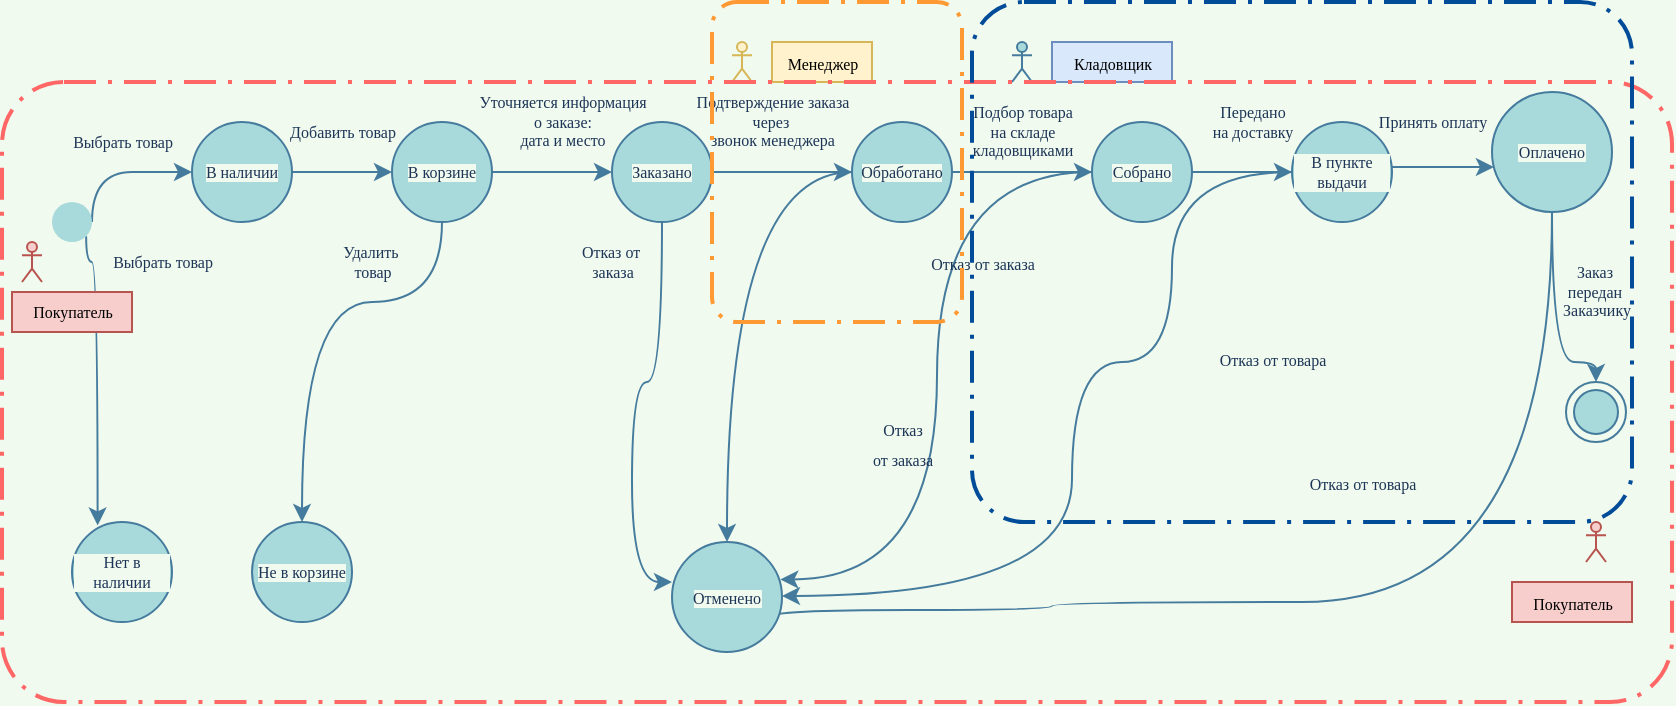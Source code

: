 <mxfile version="13.10.4" type="github">
  <diagram id="Aulx8SGMLd4pE7DQtHmH" name="Page-1">
    <mxGraphModel dx="865" dy="457" grid="1" gridSize="10" guides="1" tooltips="1" connect="1" arrows="1" fold="1" page="1" pageScale="1" pageWidth="827" pageHeight="1169" background="#F1FAEE" math="0" shadow="0">
      <root>
        <mxCell id="0" />
        <mxCell id="1" parent="0" />
        <mxCell id="x3f3UC0zCndn2XVZJsrk-11" style="edgeStyle=orthogonalEdgeStyle;orthogonalLoop=1;jettySize=auto;html=1;exitX=1;exitY=0.5;exitDx=0;exitDy=0;fontFamily=Comic Sans MS;fontSize=16;entryX=0;entryY=0.5;entryDx=0;entryDy=0;strokeColor=#457B9D;fontColor=#1D3557;labelBackgroundColor=#F1FAEE;curved=1;" parent="1" source="x3f3UC0zCndn2XVZJsrk-10" target="x3f3UC0zCndn2XVZJsrk-13" edge="1">
          <mxGeometry relative="1" as="geometry">
            <mxPoint x="130" y="95" as="targetPoint" />
            <Array as="points">
              <mxPoint x="90" y="95" />
              <mxPoint x="90" y="95" />
            </Array>
          </mxGeometry>
        </mxCell>
        <mxCell id="x3f3UC0zCndn2XVZJsrk-82" style="edgeStyle=elbowEdgeStyle;orthogonalLoop=1;jettySize=auto;elbow=vertical;html=1;exitX=1;exitY=1;exitDx=0;exitDy=0;entryX=0.256;entryY=0.034;entryDx=0;entryDy=0;entryPerimeter=0;fontFamily=Comic Sans MS;fontSize=8;fontColor=#1D3557;strokeColor=#457B9D;labelBackgroundColor=#F1FAEE;curved=1;" parent="1" source="x3f3UC0zCndn2XVZJsrk-10" target="x3f3UC0zCndn2XVZJsrk-30" edge="1">
          <mxGeometry relative="1" as="geometry">
            <Array as="points">
              <mxPoint x="47" y="140" />
            </Array>
          </mxGeometry>
        </mxCell>
        <mxCell id="x3f3UC0zCndn2XVZJsrk-10" value="" style="ellipse;fillColor=#A8DADC;strokeColor=none;labelBackgroundColor=none;fontFamily=Comic Sans MS;fontSize=16;fontColor=#1D3557;" parent="1" vertex="1">
          <mxGeometry x="30" y="110" width="20" height="20" as="geometry" />
        </mxCell>
        <mxCell id="x3f3UC0zCndn2XVZJsrk-15" style="edgeStyle=orthogonalEdgeStyle;orthogonalLoop=1;jettySize=auto;html=1;fontFamily=Comic Sans MS;fontSize=8;entryX=0;entryY=0.5;entryDx=0;entryDy=0;strokeColor=#457B9D;fontColor=#1D3557;labelBackgroundColor=#F1FAEE;curved=1;" parent="1" source="x3f3UC0zCndn2XVZJsrk-13" target="x3f3UC0zCndn2XVZJsrk-20" edge="1">
          <mxGeometry relative="1" as="geometry">
            <mxPoint x="210" y="95" as="targetPoint" />
            <Array as="points" />
          </mxGeometry>
        </mxCell>
        <mxCell id="x3f3UC0zCndn2XVZJsrk-13" value="&lt;font face=&quot;Comic Sans MS&quot;&gt;В наличии&lt;/font&gt;" style="ellipse;whiteSpace=wrap;html=1;aspect=fixed;fontSize=8;fillColor=#A8DADC;strokeColor=#457B9D;fontColor=#1D3557;labelBackgroundColor=#F1FAEE;" parent="1" vertex="1">
          <mxGeometry x="100" y="70" width="50" height="50" as="geometry" />
        </mxCell>
        <mxCell id="x3f3UC0zCndn2XVZJsrk-14" value="Выбрать товар" style="text;html=1;align=center;verticalAlign=middle;resizable=0;points=[];autosize=1;fontSize=8;fontFamily=Comic Sans MS;fontColor=#1D3557;" parent="1" vertex="1">
          <mxGeometry x="30" y="70" width="70" height="20" as="geometry" />
        </mxCell>
        <mxCell id="x3f3UC0zCndn2XVZJsrk-25" style="edgeStyle=orthogonalEdgeStyle;orthogonalLoop=1;jettySize=auto;html=1;entryX=0;entryY=0.5;entryDx=0;entryDy=0;fontFamily=Comic Sans MS;fontSize=8;strokeColor=#457B9D;fontColor=#1D3557;labelBackgroundColor=#F1FAEE;curved=1;" parent="1" source="x3f3UC0zCndn2XVZJsrk-20" target="x3f3UC0zCndn2XVZJsrk-24" edge="1">
          <mxGeometry relative="1" as="geometry" />
        </mxCell>
        <mxCell id="x3f3UC0zCndn2XVZJsrk-74" style="edgeStyle=elbowEdgeStyle;orthogonalLoop=1;jettySize=auto;elbow=vertical;html=1;exitX=0.5;exitY=1;exitDx=0;exitDy=0;fontFamily=Comic Sans MS;fontSize=8;fontColor=#1D3557;strokeColor=#457B9D;labelBackgroundColor=#F1FAEE;curved=1;" parent="1" source="x3f3UC0zCndn2XVZJsrk-20" target="x3f3UC0zCndn2XVZJsrk-73" edge="1">
          <mxGeometry relative="1" as="geometry">
            <Array as="points">
              <mxPoint x="225" y="160" />
            </Array>
          </mxGeometry>
        </mxCell>
        <mxCell id="x3f3UC0zCndn2XVZJsrk-20" value="В корзине" style="ellipse;whiteSpace=wrap;html=1;aspect=fixed;fontFamily=Comic Sans MS;fontSize=8;fillColor=#A8DADC;strokeColor=#457B9D;fontColor=#1D3557;labelBackgroundColor=#F1FAEE;" parent="1" vertex="1">
          <mxGeometry x="200" y="70" width="50" height="50" as="geometry" />
        </mxCell>
        <mxCell id="x3f3UC0zCndn2XVZJsrk-32" style="edgeStyle=orthogonalEdgeStyle;orthogonalLoop=1;jettySize=auto;html=1;fontFamily=Comic Sans MS;fontSize=8;strokeColor=#457B9D;fontColor=#1D3557;labelBackgroundColor=#F1FAEE;curved=1;" parent="1" source="x3f3UC0zCndn2XVZJsrk-24" target="x3f3UC0zCndn2XVZJsrk-31" edge="1">
          <mxGeometry relative="1" as="geometry" />
        </mxCell>
        <mxCell id="x3f3UC0zCndn2XVZJsrk-103" style="edgeStyle=orthogonalEdgeStyle;orthogonalLoop=1;jettySize=auto;html=1;strokeColor=#457B9D;fontColor=#1D3557;entryX=0;entryY=0.364;entryDx=0;entryDy=0;entryPerimeter=0;labelBackgroundColor=#F1FAEE;curved=1;" parent="1" source="x3f3UC0zCndn2XVZJsrk-24" target="x3f3UC0zCndn2XVZJsrk-77" edge="1">
          <mxGeometry relative="1" as="geometry">
            <mxPoint x="400" y="230" as="targetPoint" />
          </mxGeometry>
        </mxCell>
        <mxCell id="x3f3UC0zCndn2XVZJsrk-24" value="Заказано" style="ellipse;whiteSpace=wrap;html=1;aspect=fixed;fontFamily=Comic Sans MS;fontSize=8;fillColor=#A8DADC;strokeColor=#457B9D;fontColor=#1D3557;labelBackgroundColor=#F1FAEE;" parent="1" vertex="1">
          <mxGeometry x="310" y="70" width="50" height="50" as="geometry" />
        </mxCell>
        <mxCell id="x3f3UC0zCndn2XVZJsrk-27" value="" style="shape=umlActor;verticalLabelPosition=bottom;verticalAlign=top;html=1;outlineConnect=0;labelBackgroundColor=none;fontFamily=Comic Sans MS;fontSize=8;fillColor=#f8cecc;strokeColor=#b85450;" parent="1" vertex="1">
          <mxGeometry x="15" y="130" width="10" height="20" as="geometry" />
        </mxCell>
        <mxCell id="x3f3UC0zCndn2XVZJsrk-28" value="Добавить товар&lt;br&gt;" style="text;html=1;align=center;verticalAlign=middle;resizable=0;points=[];autosize=1;fontSize=8;fontFamily=Comic Sans MS;fontColor=#1D3557;" parent="1" vertex="1">
          <mxGeometry x="140" y="65" width="70" height="20" as="geometry" />
        </mxCell>
        <mxCell id="x3f3UC0zCndn2XVZJsrk-29" value="Уточняется информация &lt;br&gt;о заказе:&lt;br&gt;дата и место" style="text;html=1;align=center;verticalAlign=middle;resizable=0;points=[];autosize=1;fontSize=8;fontFamily=Comic Sans MS;fontColor=#1D3557;" parent="1" vertex="1">
          <mxGeometry x="230" y="55" width="110" height="30" as="geometry" />
        </mxCell>
        <mxCell id="x3f3UC0zCndn2XVZJsrk-30" value="Нет в наличии" style="ellipse;whiteSpace=wrap;html=1;aspect=fixed;fontFamily=Comic Sans MS;fontSize=8;fillColor=#A8DADC;strokeColor=#457B9D;fontColor=#1D3557;labelBackgroundColor=#F1FAEE;" parent="1" vertex="1">
          <mxGeometry x="40" y="270" width="50" height="50" as="geometry" />
        </mxCell>
        <mxCell id="x3f3UC0zCndn2XVZJsrk-35" style="edgeStyle=orthogonalEdgeStyle;orthogonalLoop=1;jettySize=auto;html=1;exitX=1;exitY=0.5;exitDx=0;exitDy=0;entryX=0;entryY=0.5;entryDx=0;entryDy=0;fontFamily=Comic Sans MS;fontSize=8;strokeColor=#457B9D;fontColor=#1D3557;labelBackgroundColor=#F1FAEE;curved=1;" parent="1" source="x3f3UC0zCndn2XVZJsrk-31" target="x3f3UC0zCndn2XVZJsrk-34" edge="1">
          <mxGeometry relative="1" as="geometry" />
        </mxCell>
        <mxCell id="x3f3UC0zCndn2XVZJsrk-101" style="edgeStyle=orthogonalEdgeStyle;orthogonalLoop=1;jettySize=auto;html=1;strokeColor=#457B9D;fontColor=#1D3557;labelBackgroundColor=#F1FAEE;curved=1;" parent="1" source="x3f3UC0zCndn2XVZJsrk-31" target="x3f3UC0zCndn2XVZJsrk-77" edge="1">
          <mxGeometry relative="1" as="geometry" />
        </mxCell>
        <mxCell id="x3f3UC0zCndn2XVZJsrk-31" value="Обработано" style="ellipse;whiteSpace=wrap;html=1;aspect=fixed;fontFamily=Comic Sans MS;fontSize=8;labelBorderColor=none;fillColor=#A8DADC;strokeColor=#457B9D;fontColor=#1D3557;labelBackgroundColor=#F1FAEE;" parent="1" vertex="1">
          <mxGeometry x="430" y="70" width="50" height="50" as="geometry" />
        </mxCell>
        <mxCell id="x3f3UC0zCndn2XVZJsrk-33" value="Подтверждение заказа &lt;br&gt;через&amp;nbsp;&lt;br&gt;звонок менеджера" style="text;html=1;align=center;verticalAlign=middle;resizable=0;points=[];autosize=1;fontSize=8;fontFamily=Comic Sans MS;fontColor=#1D3557;" parent="1" vertex="1">
          <mxGeometry x="340" y="55" width="100" height="30" as="geometry" />
        </mxCell>
        <mxCell id="x3f3UC0zCndn2XVZJsrk-42" style="edgeStyle=elbowEdgeStyle;orthogonalLoop=1;jettySize=auto;elbow=vertical;html=1;exitX=1;exitY=0.5;exitDx=0;exitDy=0;entryX=0;entryY=0.5;entryDx=0;entryDy=0;fontFamily=Comic Sans MS;fontSize=8;strokeColor=#457B9D;fontColor=#1D3557;labelBackgroundColor=#F1FAEE;curved=1;" parent="1" source="x3f3UC0zCndn2XVZJsrk-34" target="x3f3UC0zCndn2XVZJsrk-41" edge="1">
          <mxGeometry relative="1" as="geometry" />
        </mxCell>
        <mxCell id="x3f3UC0zCndn2XVZJsrk-102" style="edgeStyle=orthogonalEdgeStyle;orthogonalLoop=1;jettySize=auto;html=1;entryX=0.985;entryY=0.34;entryDx=0;entryDy=0;entryPerimeter=0;strokeColor=#457B9D;fontColor=#1D3557;labelBackgroundColor=#F1FAEE;curved=1;" parent="1" source="x3f3UC0zCndn2XVZJsrk-34" target="x3f3UC0zCndn2XVZJsrk-77" edge="1">
          <mxGeometry relative="1" as="geometry" />
        </mxCell>
        <mxCell id="x3f3UC0zCndn2XVZJsrk-34" value="Собрано" style="ellipse;whiteSpace=wrap;html=1;aspect=fixed;fontFamily=Comic Sans MS;fontSize=8;fillColor=#A8DADC;strokeColor=#457B9D;fontColor=#1D3557;labelBackgroundColor=#F1FAEE;" parent="1" vertex="1">
          <mxGeometry x="550" y="70" width="50" height="50" as="geometry" />
        </mxCell>
        <mxCell id="x3f3UC0zCndn2XVZJsrk-36" value="Подбор товара &lt;br&gt;на складе&lt;br&gt;кладовщиками" style="text;html=1;align=center;verticalAlign=middle;resizable=0;points=[];autosize=1;fontSize=8;fontFamily=Comic Sans MS;fontColor=#1D3557;" parent="1" vertex="1">
          <mxGeometry x="480" y="60" width="70" height="30" as="geometry" />
        </mxCell>
        <mxCell id="x3f3UC0zCndn2XVZJsrk-45" value="" style="edgeStyle=elbowEdgeStyle;orthogonalLoop=1;jettySize=auto;elbow=vertical;html=1;fontFamily=Comic Sans MS;fontSize=8;strokeColor=#457B9D;fontColor=#1D3557;labelBackgroundColor=#F1FAEE;curved=1;" parent="1" source="x3f3UC0zCndn2XVZJsrk-41" target="x3f3UC0zCndn2XVZJsrk-44" edge="1">
          <mxGeometry relative="1" as="geometry" />
        </mxCell>
        <mxCell id="x3f3UC0zCndn2XVZJsrk-110" style="edgeStyle=orthogonalEdgeStyle;orthogonalLoop=1;jettySize=auto;html=1;strokeColor=#457B9D;fontColor=#1D3557;labelBackgroundColor=#F1FAEE;curved=1;" parent="1" source="x3f3UC0zCndn2XVZJsrk-41" target="x3f3UC0zCndn2XVZJsrk-77" edge="1">
          <mxGeometry relative="1" as="geometry">
            <mxPoint x="540" y="310" as="targetPoint" />
            <Array as="points">
              <mxPoint x="590" y="95" />
              <mxPoint x="590" y="190" />
              <mxPoint x="540" y="190" />
              <mxPoint x="540" y="307" />
            </Array>
          </mxGeometry>
        </mxCell>
        <mxCell id="x3f3UC0zCndn2XVZJsrk-41" value="В пункте выдачи" style="ellipse;whiteSpace=wrap;html=1;aspect=fixed;fontFamily=Comic Sans MS;fontSize=8;fillColor=#A8DADC;strokeColor=#457B9D;fontColor=#1D3557;labelBackgroundColor=#F1FAEE;" parent="1" vertex="1">
          <mxGeometry x="650" y="70" width="50" height="50" as="geometry" />
        </mxCell>
        <mxCell id="x3f3UC0zCndn2XVZJsrk-43" value="Передано &lt;br&gt;на доставку" style="text;html=1;align=center;verticalAlign=middle;resizable=0;points=[];autosize=1;fontSize=8;fontFamily=Comic Sans MS;fontColor=#1D3557;" parent="1" vertex="1">
          <mxGeometry x="600" y="60" width="60" height="20" as="geometry" />
        </mxCell>
        <mxCell id="x3f3UC0zCndn2XVZJsrk-48" style="edgeStyle=elbowEdgeStyle;orthogonalLoop=1;jettySize=auto;elbow=vertical;html=1;entryX=0.5;entryY=0;entryDx=0;entryDy=0;fontFamily=Comic Sans MS;fontSize=8;strokeColor=#457B9D;fontColor=#1D3557;labelBackgroundColor=#F1FAEE;curved=1;" parent="1" source="x3f3UC0zCndn2XVZJsrk-44" target="x3f3UC0zCndn2XVZJsrk-47" edge="1">
          <mxGeometry relative="1" as="geometry">
            <Array as="points">
              <mxPoint x="780" y="190" />
            </Array>
          </mxGeometry>
        </mxCell>
        <mxCell id="x3f3UC0zCndn2XVZJsrk-111" style="edgeStyle=orthogonalEdgeStyle;orthogonalLoop=1;jettySize=auto;html=1;strokeColor=#457B9D;fontColor=#1D3557;entryX=0.884;entryY=0.798;entryDx=0;entryDy=0;entryPerimeter=0;labelBackgroundColor=#F1FAEE;curved=1;" parent="1" source="x3f3UC0zCndn2XVZJsrk-44" target="x3f3UC0zCndn2XVZJsrk-77" edge="1">
          <mxGeometry relative="1" as="geometry">
            <mxPoint x="530" y="330" as="targetPoint" />
            <Array as="points">
              <mxPoint x="780" y="310" />
              <mxPoint x="530" y="310" />
              <mxPoint x="530" y="314" />
            </Array>
          </mxGeometry>
        </mxCell>
        <mxCell id="x3f3UC0zCndn2XVZJsrk-44" value="Оплачено" style="ellipse;whiteSpace=wrap;html=1;aspect=fixed;fontFamily=Comic Sans MS;fontSize=8;fillColor=#A8DADC;strokeColor=#457B9D;fontColor=#1D3557;labelBackgroundColor=#F1FAEE;" parent="1" vertex="1">
          <mxGeometry x="750" y="55" width="60" height="60" as="geometry" />
        </mxCell>
        <mxCell id="x3f3UC0zCndn2XVZJsrk-46" value="Принять оплату" style="text;html=1;align=center;verticalAlign=middle;resizable=0;points=[];autosize=1;fontSize=8;fontFamily=Comic Sans MS;fontColor=#1D3557;" parent="1" vertex="1">
          <mxGeometry x="680" y="60" width="80" height="20" as="geometry" />
        </mxCell>
        <mxCell id="x3f3UC0zCndn2XVZJsrk-47" value="" style="ellipse;html=1;shape=endState;fillColor=#A8DADC;strokeColor=#457B9D;labelBackgroundColor=none;fontFamily=Comic Sans MS;fontSize=8;fontColor=#1D3557;" parent="1" vertex="1">
          <mxGeometry x="787" y="200" width="30" height="30" as="geometry" />
        </mxCell>
        <mxCell id="x3f3UC0zCndn2XVZJsrk-50" value="Заказ&amp;nbsp;&lt;br&gt;передан&amp;nbsp;&lt;br&gt;Заказчику&lt;br&gt;" style="text;html=1;align=center;verticalAlign=middle;resizable=0;points=[];autosize=1;fontSize=8;fontFamily=Comic Sans MS;fontColor=#1D3557;" parent="1" vertex="1">
          <mxGeometry x="777" y="140" width="50" height="30" as="geometry" />
        </mxCell>
        <mxCell id="x3f3UC0zCndn2XVZJsrk-73" value="Не в корзине" style="ellipse;whiteSpace=wrap;html=1;aspect=fixed;fontFamily=Comic Sans MS;fontSize=8;fontColor=#1D3557;fillColor=#A8DADC;strokeColor=#457B9D;labelBackgroundColor=#F1FAEE;" parent="1" vertex="1">
          <mxGeometry x="130" y="270" width="50" height="50" as="geometry" />
        </mxCell>
        <mxCell id="x3f3UC0zCndn2XVZJsrk-75" value="Удалить&amp;nbsp;&lt;br&gt;товар" style="text;html=1;align=center;verticalAlign=middle;resizable=0;points=[];autosize=1;fontSize=8;fontFamily=Comic Sans MS;fontColor=#1D3557;" parent="1" vertex="1">
          <mxGeometry x="165" y="130" width="50" height="20" as="geometry" />
        </mxCell>
        <mxCell id="x3f3UC0zCndn2XVZJsrk-76" value="Выбрать товар" style="text;html=1;align=center;verticalAlign=middle;resizable=0;points=[];autosize=1;fontSize=8;fontFamily=Comic Sans MS;fontColor=#1D3557;" parent="1" vertex="1">
          <mxGeometry x="50" y="130" width="70" height="20" as="geometry" />
        </mxCell>
        <mxCell id="x3f3UC0zCndn2XVZJsrk-77" value="Отменено" style="ellipse;whiteSpace=wrap;html=1;aspect=fixed;fontFamily=Comic Sans MS;fontSize=8;fontColor=#1D3557;fillColor=#A8DADC;strokeColor=#457B9D;labelBackgroundColor=#F1FAEE;" parent="1" vertex="1">
          <mxGeometry x="340" y="280" width="55" height="55" as="geometry" />
        </mxCell>
        <mxCell id="x3f3UC0zCndn2XVZJsrk-79" value="Отказ от&amp;nbsp;&lt;br&gt;заказа" style="text;html=1;align=center;verticalAlign=middle;resizable=0;points=[];autosize=1;fontSize=8;fontFamily=Comic Sans MS;fontColor=#1D3557;" parent="1" vertex="1">
          <mxGeometry x="285" y="130" width="50" height="20" as="geometry" />
        </mxCell>
        <mxCell id="x3f3UC0zCndn2XVZJsrk-81" value="Покупатель" style="text;html=1;align=center;verticalAlign=middle;resizable=0;points=[];autosize=1;fontSize=8;fontFamily=Comic Sans MS;fillColor=#f8cecc;strokeColor=#b85450;" parent="1" vertex="1">
          <mxGeometry x="10" y="155" width="60" height="20" as="geometry" />
        </mxCell>
        <mxCell id="x3f3UC0zCndn2XVZJsrk-86" value="&lt;p&gt;&lt;font face=&quot;Comic Sans MS&quot;&gt;&lt;span style=&quot;font-size: 8px ; line-height: 80%&quot;&gt;Отказ&lt;br&gt; &lt;/span&gt;&lt;/font&gt;&lt;font face=&quot;Comic Sans MS&quot;&gt;&lt;span style=&quot;font-size: 8px ; line-height: 80%&quot;&gt;от&amp;nbsp;заказа&lt;/span&gt;&lt;/font&gt;&lt;/p&gt;" style="text;html=1;align=center;verticalAlign=middle;resizable=0;points=[];autosize=1;fontColor=#1D3557;" parent="1" vertex="1">
          <mxGeometry x="430" y="200" width="50" height="60" as="geometry" />
        </mxCell>
        <mxCell id="x3f3UC0zCndn2XVZJsrk-92" value="&lt;font face=&quot;Comic Sans MS&quot;&gt;&lt;span style=&quot;font-size: 8px&quot;&gt;Отказ от заказа&lt;/span&gt;&lt;/font&gt;" style="text;html=1;align=center;verticalAlign=middle;resizable=0;points=[];autosize=1;fontColor=#1D3557;" parent="1" vertex="1">
          <mxGeometry x="460" y="130" width="70" height="20" as="geometry" />
        </mxCell>
        <mxCell id="x3f3UC0zCndn2XVZJsrk-95" value="&lt;font face=&quot;Comic Sans MS&quot;&gt;&lt;span style=&quot;font-size: 8px&quot;&gt;Отказ от товара&lt;/span&gt;&lt;/font&gt;" style="text;html=1;align=center;verticalAlign=middle;resizable=0;points=[];autosize=1;fontColor=#1D3557;" parent="1" vertex="1">
          <mxGeometry x="645" y="240" width="80" height="20" as="geometry" />
        </mxCell>
        <mxCell id="x3f3UC0zCndn2XVZJsrk-108" value="&lt;font face=&quot;Comic Sans MS&quot; style=&quot;font-size: 8px&quot;&gt;Отказ от товара&lt;br&gt;&lt;br&gt;&lt;/font&gt;" style="text;html=1;align=center;verticalAlign=middle;resizable=0;points=[];autosize=1;fontColor=#1D3557;" parent="1" vertex="1">
          <mxGeometry x="600" y="175" width="80" height="40" as="geometry" />
        </mxCell>
        <mxCell id="x3f3UC0zCndn2XVZJsrk-118" value="" style="shape=umlActor;verticalLabelPosition=bottom;verticalAlign=top;html=1;outlineConnect=0;labelBackgroundColor=none;fontFamily=Comic Sans MS;fontSize=8;fillColor=#A8DADC;strokeColor=#457B9D;fontColor=#1D3557;" parent="1" vertex="1">
          <mxGeometry x="510" y="30" width="10" height="20" as="geometry" />
        </mxCell>
        <mxCell id="x3f3UC0zCndn2XVZJsrk-119" value="" style="shape=umlActor;verticalLabelPosition=bottom;verticalAlign=top;html=1;outlineConnect=0;labelBackgroundColor=none;fontFamily=Comic Sans MS;fontSize=8;fillColor=#fff2cc;strokeColor=#d6b656;" parent="1" vertex="1">
          <mxGeometry x="370" y="30" width="10" height="20" as="geometry" />
        </mxCell>
        <mxCell id="x3f3UC0zCndn2XVZJsrk-123" value="&lt;font face=&quot;Comic Sans MS&quot;&gt;&lt;span style=&quot;font-size: 8px&quot;&gt;Менеджер&lt;/span&gt;&lt;/font&gt;" style="text;html=1;align=center;verticalAlign=middle;resizable=0;points=[];autosize=1;fillColor=#fff2cc;strokeColor=#d6b656;" parent="1" vertex="1">
          <mxGeometry x="390" y="30" width="50" height="20" as="geometry" />
        </mxCell>
        <mxCell id="P9O59UtP_xfrVFPcJ8v5-1" value="&lt;font face=&quot;Comic Sans MS&quot;&gt;&lt;span style=&quot;font-size: 8px&quot;&gt;Кладовщик&lt;/span&gt;&lt;/font&gt;" style="text;html=1;align=center;verticalAlign=middle;resizable=0;points=[];autosize=1;fillColor=#dae8fc;strokeColor=#6c8ebf;" vertex="1" parent="1">
          <mxGeometry x="530" y="30" width="60" height="20" as="geometry" />
        </mxCell>
        <mxCell id="P9O59UtP_xfrVFPcJ8v5-2" value="" style="shape=umlActor;verticalLabelPosition=bottom;verticalAlign=top;html=1;outlineConnect=0;labelBackgroundColor=none;fontFamily=Comic Sans MS;fontSize=8;fillColor=#f8cecc;strokeColor=#b85450;" vertex="1" parent="1">
          <mxGeometry x="797" y="270" width="10" height="20" as="geometry" />
        </mxCell>
        <mxCell id="P9O59UtP_xfrVFPcJ8v5-3" value="&lt;font face=&quot;Comic Sans MS&quot; style=&quot;font-size: 8px&quot;&gt;Покупатель&lt;/font&gt;" style="text;html=1;align=center;verticalAlign=middle;resizable=0;points=[];autosize=1;fillColor=#f8cecc;strokeColor=#b85450;" vertex="1" parent="1">
          <mxGeometry x="760" y="300" width="60" height="20" as="geometry" />
        </mxCell>
        <mxCell id="P9O59UtP_xfrVFPcJ8v5-5" value="" style="rounded=1;arcSize=10;dashed=1;fillColor=none;gradientColor=none;dashPattern=8 3 1 3;strokeWidth=2;strokeColor=#FF6666;" vertex="1" parent="1">
          <mxGeometry x="5" y="50" width="835" height="310" as="geometry" />
        </mxCell>
        <mxCell id="P9O59UtP_xfrVFPcJ8v5-6" value="" style="rounded=1;arcSize=10;dashed=1;fillColor=none;gradientColor=none;dashPattern=8 3 1 3;strokeWidth=2;fontColor=#FF3333;strokeColor=#FF9933;" vertex="1" parent="1">
          <mxGeometry x="360" y="10" width="125" height="160" as="geometry" />
        </mxCell>
        <mxCell id="P9O59UtP_xfrVFPcJ8v5-7" value="" style="rounded=1;arcSize=10;dashed=1;fillColor=none;gradientColor=none;dashPattern=8 3 1 3;strokeWidth=2;fontColor=#FF3333;strokeColor=#004C99;" vertex="1" parent="1">
          <mxGeometry x="490" y="10" width="330" height="260" as="geometry" />
        </mxCell>
      </root>
    </mxGraphModel>
  </diagram>
</mxfile>
